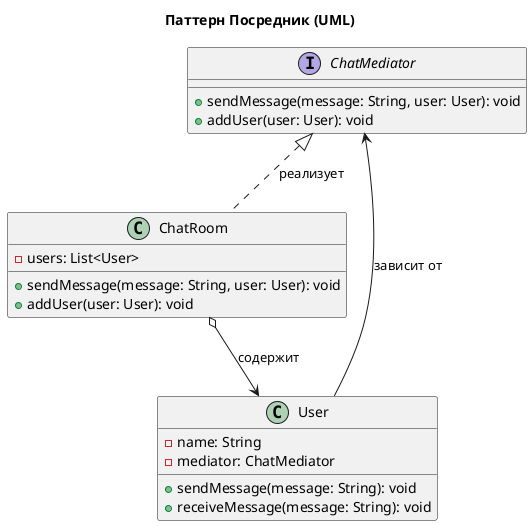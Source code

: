 @startuml MediatorPatternUML
title Паттерн Посредник (UML)

interface ChatMediator {
    + sendMessage(message: String, user: User): void
    + addUser(user: User): void
}

class ChatRoom {
    - users: List<User>
    + sendMessage(message: String, user: User): void
    + addUser(user: User): void
}

class User {
    - name: String
    - mediator: ChatMediator
    + sendMessage(message: String): void
    + receiveMessage(message: String): void
}

ChatMediator <|.. ChatRoom : реализует
ChatRoom o--> User : содержит
User --> ChatMediator : зависит от
@enduml